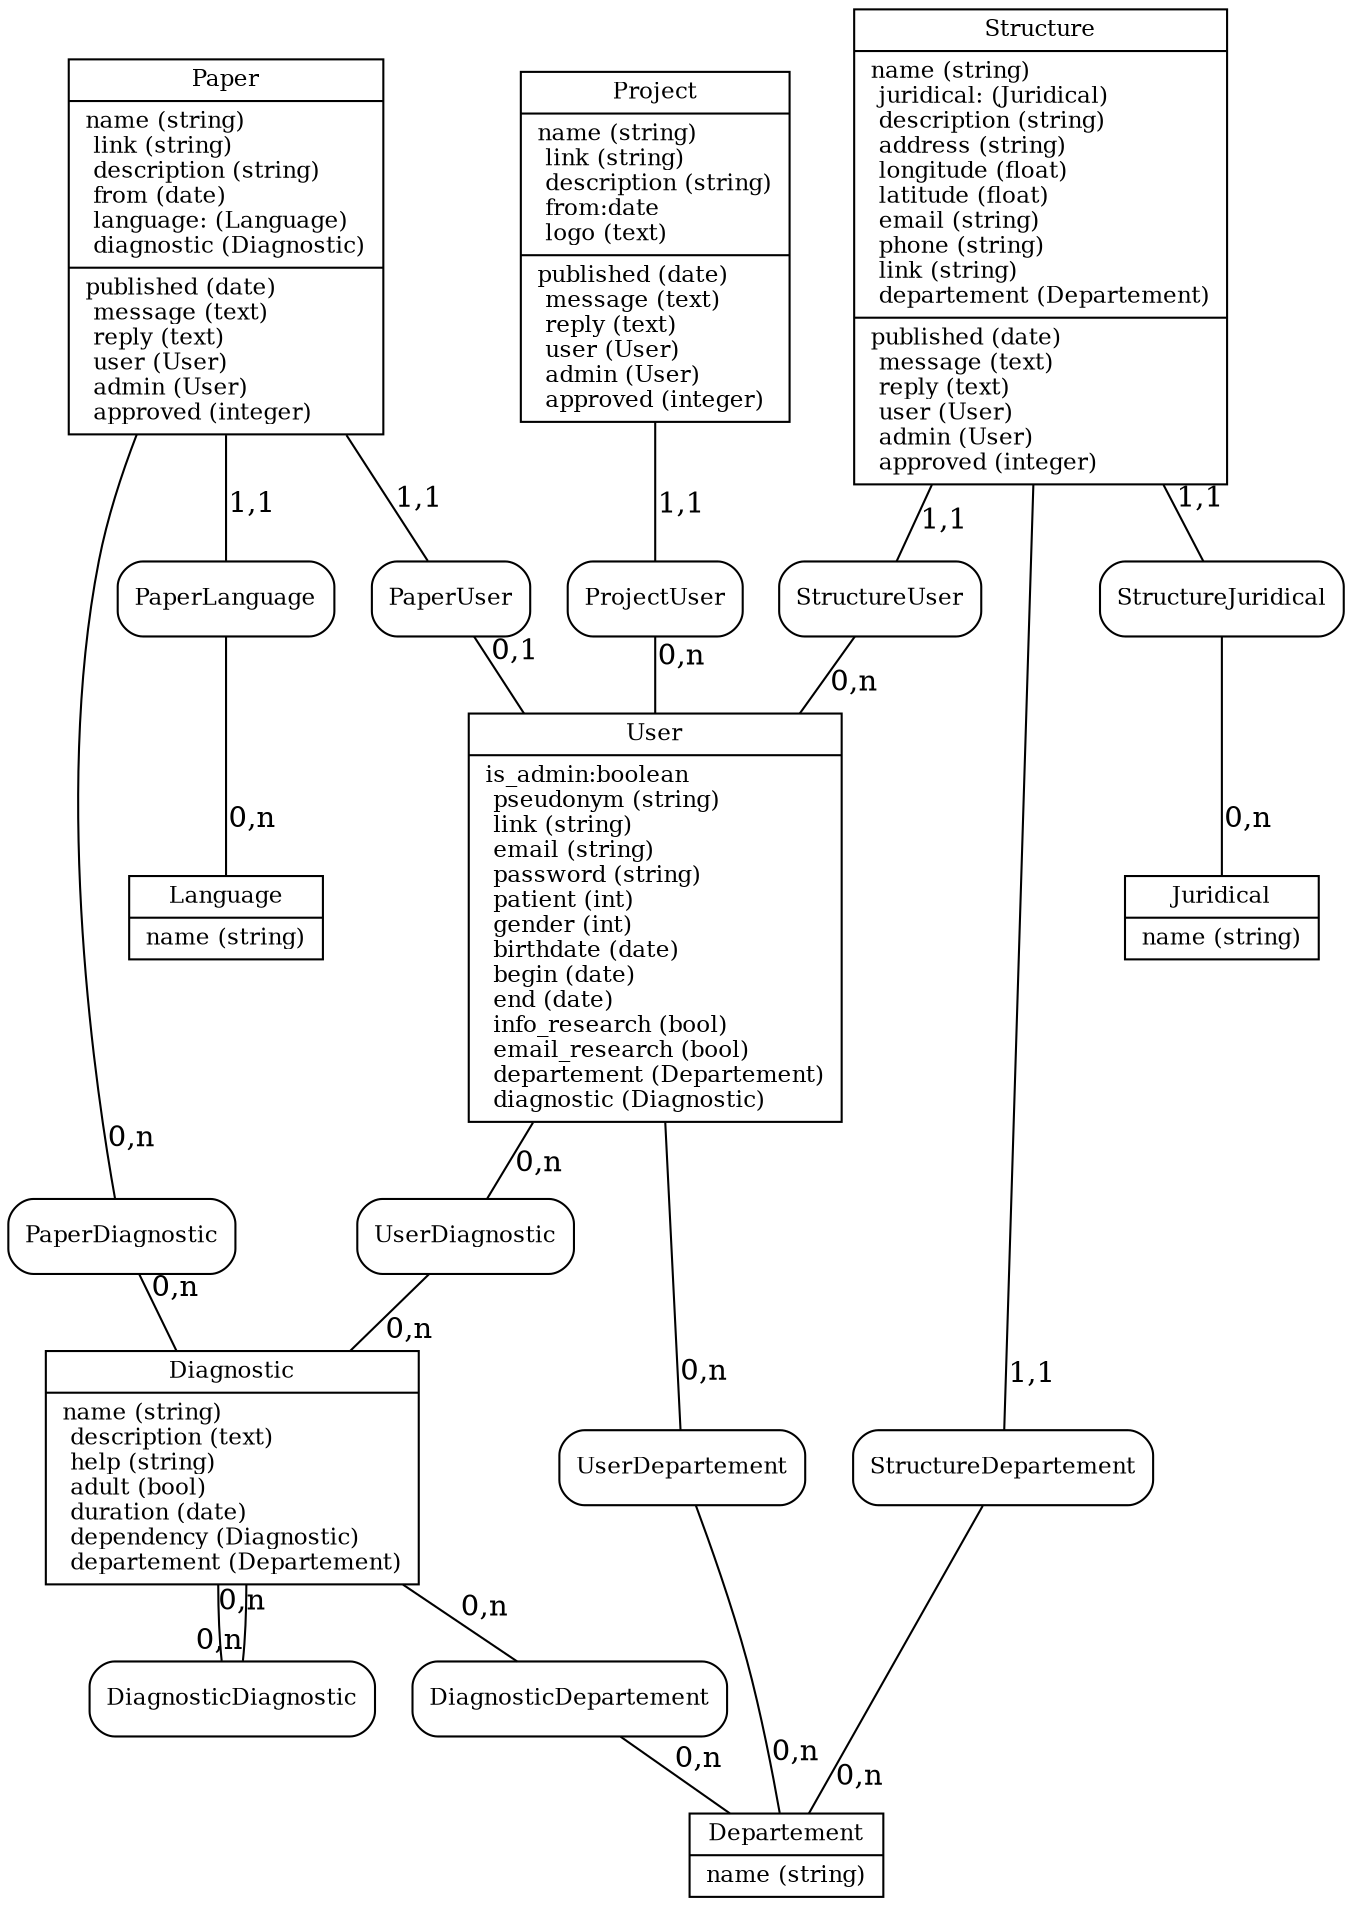 graph siteRef {
  //! `dot -Tpng > mcd.png mcd.dot`

 splines=true;
 node [fontsize = 11];

 /// Table

 nodeTablePaper [label = "{
  Paper
   |
   name (string)\l
   link (string)\l
   description (string)\l
   from (date)\l
   language: (Language)\l
   diagnostic (Diagnostic)\l
   |
   published (date)\l
   message (text)\l
   reply (text)\l
   user (User)\l
   admin (User)\l
   approved (integer)\l
 }", shape=record];

 nodeTableStructure [label = "{
  Structure
   |
   name (string)\l
   juridical: (Juridical)\l
   description (string)\l
   address (string)\l
   longitude (float)\l
   latitude (float)\l
   email (string)\l
   phone (string)\l
   link (string)\l
   departement (Departement)\l
   |
   published (date)\l
   message (text)\l
   reply (text)\l
   user (User)\l
   admin (User)\l
   approved (integer)\l
 }", shape=record];

 nodeTableJuridical [label = "{
  Juridical
   |
   name (string)\l
 }", shape=record];

 nodeTableDepartement [label = "{
  Departement
   |
   name (string)\l
 }", shape=record];

 nodeTableProject [label = "{
  Project
   |
   name (string)\l
   link (string)\l
   description (string)\l
   from:date\l
   logo (text)\l
   |
   published (date)\l
   message (text)\l
   reply (text)\l
   user (User)\l
   admin (User)\l
   approved (integer)\l
 }", shape=record];

 nodeTableDiagnostic [label = "{
  Diagnostic
   |
   name (string)\l
   description (text)\l
   help (string)\l
   adult (bool)\l
   duration (date)\l
   dependency (Diagnostic)\l
   departement (Departement)\l
 }", shape=record];

 nodeTableUser [label = "{
  User
   |
   is_admin:boolean\l
   pseudonym (string)\l
   link (string)\l
   email (string)\l
   password (string)\l
   patient (int)\l
   gender (int)\l
   birthdate (date)\l
   begin (date)\l
   end (date)\l
   info_research (bool)\l
   email_research (bool)\l
   departement (Departement)\l
   diagnostic (Diagnostic)\l
 }", shape=record];

 nodeTableLanguage [label = "{
  Language
   |
   name (string)\l
 }", shape=record];

 /// Relation

 nodeRelationPaperDiagnostic [label = "{PaperDiagnostic}", shape = Mrecord];
 nodeRelationStructureJuridical [label = "{StructureJuridical}", shape = Mrecord];
 nodeRelationStructureDepartement [label = "{StructureDepartement}", shape = Mrecord];
 nodeRelationDiagnosticDiagnostic [label = "{DiagnosticDiagnostic}", shape = Mrecord];
 nodeRelationDiagnosticDepartement [label = "{DiagnosticDepartement}", shape = Mrecord];
 nodeRelationUserDepartement [label = "{UserDepartement}", shape = Mrecord];
 nodeRelationUserDiagnostic [label = "{UserDiagnostic}", shape = Mrecord];
 nodeRelationPaperLanguage [label = "{PaperLanguage}", shape = Mrecord];
 nodeRelationStructureUser [label = "{StructureUser}", shape = Mrecord];
 nodeRelationPaperUser [label = "{PaperUser}", shape = Mrecord];
 nodeRelationProjectUser [label = "{ProjectUser}", shape = Mrecord];

 /// Cardinality

 nodeTablePaper -- nodeRelationPaperDiagnostic [headlabel = "0,n", labeldistance = 3];
 nodeRelationPaperDiagnostic -- nodeTableDiagnostic [headlabel = "0,n", labeldistance = 3];
 nodeTablePaper -- nodeRelationPaperLanguage [headlabel = "1,1", labeldistance = 3];
 nodeRelationPaperLanguage -- nodeTableLanguage [headlabel = "0,n", labeldistance = 3]
 nodeTableStructure -- nodeRelationStructureJuridical [headlabel = "1,1", labeldistance = 3];
 nodeRelationStructureJuridical -- nodeTableJuridical [headlabel = "0,n", labeldistance = 3];
 nodeTableStructure -- nodeRelationStructureDepartement [headlabel = "1,1", labeldistance = 3];
 nodeRelationStructureDepartement -- nodeTableDepartement [headlabel = "0,n", labeldistance = 3];
 nodeTableDiagnostic -- nodeRelationDiagnosticDiagnostic [headlabel = "0,n", labeldistance = 3];
 nodeRelationDiagnosticDiagnostic -- nodeTableDiagnostic [headlabel = "0,n", labeldistance = 3];
 nodeTableDiagnostic -- nodeRelationDiagnosticDepartement [headlabel = "0,n", labeldistance = 3];
 nodeRelationDiagnosticDepartement -- nodeTableDepartement [headlabel = "0,n", labeldistance = 3];
 nodeTableUser -- nodeRelationUserDepartement [headlabel = "0,n", labeldistance = 3];
 nodeRelationUserDepartement -- nodeTableDepartement [headlabel = "0,n", labeldistance = 3];
 nodeTableUser -- nodeRelationUserDiagnostic [headlabel = "0,n", labeldistance = 3];
 nodeRelationUserDiagnostic -- nodeTableDiagnostic [headlabel = "0,n", labeldistance = 3];
 nodeTablePaper -- nodeRelationPaperUser [headlabel = "1,1", labeldistance = 3];
 nodeRelationPaperUser -- nodeTableUser [headlabel = "0,1", labeldistance = 3];
 nodeTableStructure -- nodeRelationStructureUser [headlabel = "1,1", labeldistance = 3];
 nodeRelationStructureUser -- nodeTableUser [headlabel = "0,n", labeldistance = 3];
 nodeTableProject -- nodeRelationProjectUser [headlabel = "1,1", labeldistance = 3];
 nodeRelationProjectUser -- nodeTableUser [headlabel = "0,n", labeldistance = 3];

}
